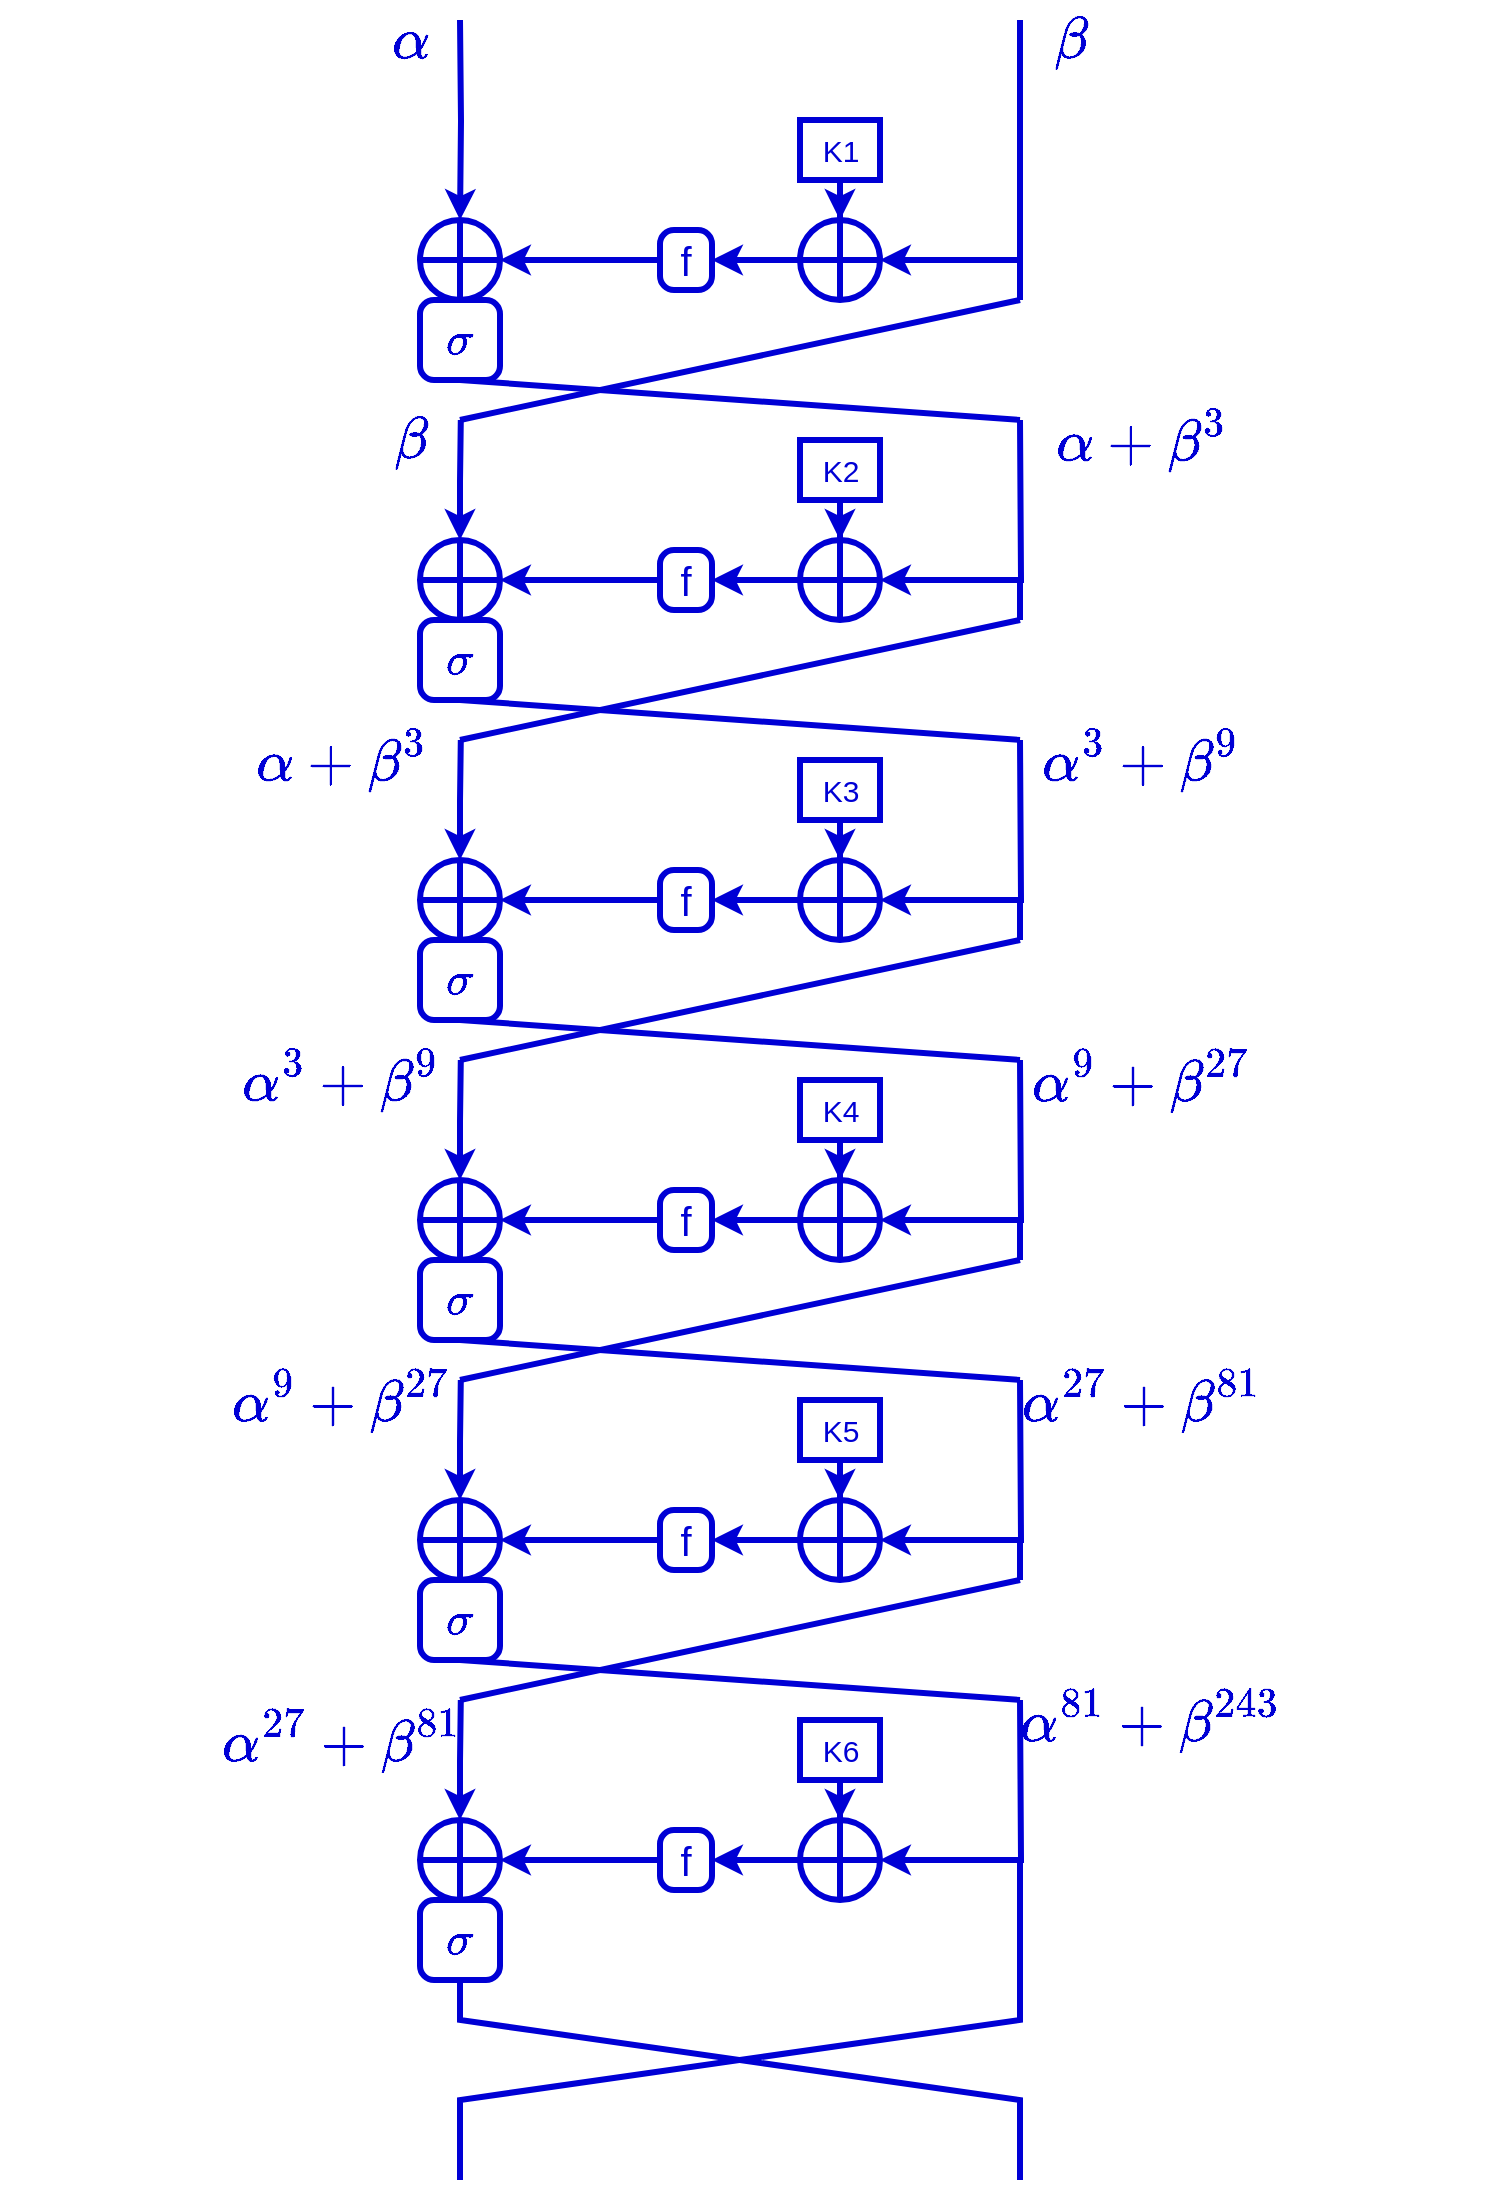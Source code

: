 <mxfile version="27.0.9">
  <diagram name="Page-1" id="tCGe2BxVVnzGPV3l09OJ">
    <mxGraphModel dx="2372" dy="1530" grid="1" gridSize="10" guides="1" tooltips="1" connect="1" arrows="1" fold="1" page="1" pageScale="1" pageWidth="827" pageHeight="1169" math="1" shadow="0">
      <root>
        <mxCell id="0" />
        <mxCell id="1" parent="0" />
        <mxCell id="g9OvFZHNPZjOu7NGuXFe-4" style="edgeStyle=orthogonalEdgeStyle;rounded=0;orthogonalLoop=1;jettySize=auto;html=1;entryX=1;entryY=0.5;entryDx=0;entryDy=0;entryPerimeter=0;strokeWidth=3;fontSize=20;fontColor=light-dark(#0000D5,#007FFF);strokeColor=light-dark(#0000D5,#007FFF);labelBackgroundColor=none;" edge="1" parent="1" target="g9OvFZHNPZjOu7NGuXFe-12">
          <mxGeometry relative="1" as="geometry">
            <mxPoint x="610" y="390" as="targetPoint" />
            <Array as="points">
              <mxPoint x="620" y="330" />
              <mxPoint x="620" y="440" />
            </Array>
            <mxPoint x="620" y="320" as="sourcePoint" />
          </mxGeometry>
        </mxCell>
        <mxCell id="g9OvFZHNPZjOu7NGuXFe-10" value="" style="verticalLabelPosition=bottom;verticalAlign=top;html=1;shape=mxgraph.flowchart.summing_function;strokeWidth=3;fontSize=20;fontColor=light-dark(#0000D5,#007FFF);strokeColor=light-dark(#0000D5,#007FFF);labelBackgroundColor=none;fillColor=none;" vertex="1" parent="1">
          <mxGeometry x="320" y="420" width="40" height="40" as="geometry" />
        </mxCell>
        <mxCell id="g9OvFZHNPZjOu7NGuXFe-11" style="edgeStyle=orthogonalEdgeStyle;rounded=0;orthogonalLoop=1;jettySize=auto;html=1;exitX=0;exitY=0.5;exitDx=0;exitDy=0;exitPerimeter=0;entryX=1;entryY=0.5;entryDx=0;entryDy=0;strokeWidth=3;fontSize=20;fontColor=light-dark(#0000D5,#007FFF);strokeColor=light-dark(#0000D5,#007FFF);labelBackgroundColor=none;" edge="1" parent="1" source="g9OvFZHNPZjOu7NGuXFe-12" target="g9OvFZHNPZjOu7NGuXFe-13">
          <mxGeometry relative="1" as="geometry" />
        </mxCell>
        <mxCell id="g9OvFZHNPZjOu7NGuXFe-12" value="" style="verticalLabelPosition=bottom;verticalAlign=top;html=1;shape=mxgraph.flowchart.summing_function;strokeWidth=3;fontSize=15;fontColor=light-dark(#0000D5,#007FFF);strokeColor=light-dark(#0000D5,#007FFF);labelBackgroundColor=none;fillColor=none;" vertex="1" parent="1">
          <mxGeometry x="510" y="420" width="40" height="40" as="geometry" />
        </mxCell>
        <mxCell id="g9OvFZHNPZjOu7NGuXFe-13" value="f" style="rounded=1;whiteSpace=wrap;html=1;absoluteArcSize=1;arcSize=14;strokeWidth=3;fontSize=20;fontColor=light-dark(#0000D5,#007FFF);strokeColor=light-dark(#0000D5,#007FFF);labelBackgroundColor=none;fillColor=none;" vertex="1" parent="1">
          <mxGeometry x="440" y="425" width="26" height="30" as="geometry" />
        </mxCell>
        <mxCell id="g9OvFZHNPZjOu7NGuXFe-14" style="edgeStyle=orthogonalEdgeStyle;rounded=0;orthogonalLoop=1;jettySize=auto;html=1;entryX=0.5;entryY=0;entryDx=0;entryDy=0;entryPerimeter=0;strokeWidth=3;fontSize=20;fontColor=light-dark(#0000D5,#007FFF);strokeColor=light-dark(#0000D5,#007FFF);labelBackgroundColor=none;" edge="1" parent="1" target="g9OvFZHNPZjOu7NGuXFe-10">
          <mxGeometry relative="1" as="geometry">
            <mxPoint x="340" y="320" as="sourcePoint" />
          </mxGeometry>
        </mxCell>
        <mxCell id="g9OvFZHNPZjOu7NGuXFe-15" style="edgeStyle=orthogonalEdgeStyle;rounded=0;orthogonalLoop=1;jettySize=auto;html=1;exitX=0;exitY=0.5;exitDx=0;exitDy=0;entryX=1;entryY=0.5;entryDx=0;entryDy=0;entryPerimeter=0;strokeWidth=3;fontSize=20;fontColor=light-dark(#0000D5,#007FFF);strokeColor=light-dark(#0000D5,#007FFF);labelBackgroundColor=none;" edge="1" parent="1" source="g9OvFZHNPZjOu7NGuXFe-13" target="g9OvFZHNPZjOu7NGuXFe-10">
          <mxGeometry relative="1" as="geometry" />
        </mxCell>
        <mxCell id="g9OvFZHNPZjOu7NGuXFe-16" value="K1" style="text;html=1;align=center;verticalAlign=middle;resizable=0;points=[];autosize=1;strokeColor=light-dark(#0000D5,#007FFF);fillColor=none;strokeWidth=3;fontSize=15;fontColor=light-dark(#0000D5,#007FFF);labelBackgroundColor=none;" vertex="1" parent="1">
          <mxGeometry x="510" y="370" width="40" height="30" as="geometry" />
        </mxCell>
        <mxCell id="g9OvFZHNPZjOu7NGuXFe-17" style="edgeStyle=orthogonalEdgeStyle;rounded=0;orthogonalLoop=1;jettySize=auto;html=1;entryX=0.5;entryY=0;entryDx=0;entryDy=0;entryPerimeter=0;strokeWidth=3;fontSize=15;fontColor=light-dark(#0000D5,#007FFF);strokeColor=light-dark(#0000D5,#007FFF);labelBackgroundColor=none;" edge="1" parent="1" source="g9OvFZHNPZjOu7NGuXFe-16" target="g9OvFZHNPZjOu7NGuXFe-12">
          <mxGeometry relative="1" as="geometry" />
        </mxCell>
        <mxCell id="g9OvFZHNPZjOu7NGuXFe-18" style="edgeStyle=orthogonalEdgeStyle;rounded=0;orthogonalLoop=1;jettySize=auto;html=1;exitX=0.5;exitY=0;exitDx=0;exitDy=0;exitPerimeter=0;endArrow=none;endFill=0;startArrow=classic;startFill=1;strokeWidth=3;fontSize=20;fontColor=light-dark(#0000D5,#007FFF);strokeColor=light-dark(#0000D5,#007FFF);labelBackgroundColor=none;" edge="1" parent="1" source="g9OvFZHNPZjOu7NGuXFe-19">
          <mxGeometry relative="1" as="geometry">
            <mxPoint x="340.4" y="520" as="targetPoint" />
          </mxGeometry>
        </mxCell>
        <mxCell id="g9OvFZHNPZjOu7NGuXFe-19" value="" style="verticalLabelPosition=bottom;verticalAlign=top;html=1;shape=mxgraph.flowchart.summing_function;strokeWidth=3;fontSize=20;fontColor=light-dark(#0000D5,#007FFF);strokeColor=light-dark(#0000D5,#007FFF);labelBackgroundColor=none;fillColor=none;" vertex="1" parent="1">
          <mxGeometry x="320" y="580" width="40" height="40" as="geometry" />
        </mxCell>
        <mxCell id="g9OvFZHNPZjOu7NGuXFe-20" style="edgeStyle=orthogonalEdgeStyle;rounded=0;orthogonalLoop=1;jettySize=auto;html=1;exitX=0;exitY=0.5;exitDx=0;exitDy=0;exitPerimeter=0;entryX=1;entryY=0.5;entryDx=0;entryDy=0;strokeWidth=3;fontSize=20;fontColor=light-dark(#0000D5,#007FFF);strokeColor=light-dark(#0000D5,#007FFF);labelBackgroundColor=none;" edge="1" parent="1" source="g9OvFZHNPZjOu7NGuXFe-22" target="g9OvFZHNPZjOu7NGuXFe-23">
          <mxGeometry relative="1" as="geometry" />
        </mxCell>
        <mxCell id="g9OvFZHNPZjOu7NGuXFe-21" style="edgeStyle=orthogonalEdgeStyle;rounded=0;orthogonalLoop=1;jettySize=auto;html=1;exitX=1;exitY=0.5;exitDx=0;exitDy=0;exitPerimeter=0;endArrow=none;endFill=0;startArrow=classic;startFill=1;strokeWidth=3;fontSize=20;fontColor=light-dark(#0000D5,#007FFF);strokeColor=light-dark(#0000D5,#007FFF);labelBackgroundColor=none;" edge="1" parent="1" source="g9OvFZHNPZjOu7NGuXFe-22">
          <mxGeometry relative="1" as="geometry">
            <mxPoint x="620" y="520" as="targetPoint" />
          </mxGeometry>
        </mxCell>
        <mxCell id="g9OvFZHNPZjOu7NGuXFe-22" value="" style="verticalLabelPosition=bottom;verticalAlign=top;html=1;shape=mxgraph.flowchart.summing_function;strokeWidth=3;fontSize=15;fontColor=light-dark(#0000D5,#007FFF);strokeColor=light-dark(#0000D5,#007FFF);labelBackgroundColor=none;fillColor=none;" vertex="1" parent="1">
          <mxGeometry x="510" y="580" width="40" height="40" as="geometry" />
        </mxCell>
        <mxCell id="g9OvFZHNPZjOu7NGuXFe-23" value="f" style="rounded=1;whiteSpace=wrap;html=1;absoluteArcSize=1;arcSize=14;strokeWidth=3;fontSize=20;fontColor=light-dark(#0000D5,#007FFF);strokeColor=light-dark(#0000D5,#007FFF);labelBackgroundColor=none;fillColor=none;" vertex="1" parent="1">
          <mxGeometry x="440" y="585" width="26" height="30" as="geometry" />
        </mxCell>
        <mxCell id="g9OvFZHNPZjOu7NGuXFe-24" style="edgeStyle=orthogonalEdgeStyle;rounded=0;orthogonalLoop=1;jettySize=auto;html=1;exitX=0;exitY=0.5;exitDx=0;exitDy=0;entryX=1;entryY=0.5;entryDx=0;entryDy=0;entryPerimeter=0;strokeWidth=3;fontSize=20;fontColor=light-dark(#0000D5,#007FFF);strokeColor=light-dark(#0000D5,#007FFF);labelBackgroundColor=none;" edge="1" parent="1" source="g9OvFZHNPZjOu7NGuXFe-23" target="g9OvFZHNPZjOu7NGuXFe-19">
          <mxGeometry relative="1" as="geometry" />
        </mxCell>
        <mxCell id="g9OvFZHNPZjOu7NGuXFe-25" value="K2" style="text;html=1;align=center;verticalAlign=middle;resizable=0;points=[];autosize=1;strokeColor=light-dark(#0000D5,#007FFF);fillColor=none;strokeWidth=3;fontSize=15;fontColor=light-dark(#0000D5,#007FFF);labelBackgroundColor=none;" vertex="1" parent="1">
          <mxGeometry x="510" y="530" width="40" height="30" as="geometry" />
        </mxCell>
        <mxCell id="g9OvFZHNPZjOu7NGuXFe-26" style="edgeStyle=orthogonalEdgeStyle;rounded=0;orthogonalLoop=1;jettySize=auto;html=1;entryX=0.5;entryY=0;entryDx=0;entryDy=0;entryPerimeter=0;strokeWidth=3;fontSize=15;fontColor=light-dark(#0000D5,#007FFF);strokeColor=light-dark(#0000D5,#007FFF);labelBackgroundColor=none;" edge="1" parent="1" source="g9OvFZHNPZjOu7NGuXFe-25" target="g9OvFZHNPZjOu7NGuXFe-22">
          <mxGeometry relative="1" as="geometry" />
        </mxCell>
        <mxCell id="g9OvFZHNPZjOu7NGuXFe-27" value="" style="endArrow=none;html=1;rounded=0;strokeWidth=3;fontSize=20;fontColor=light-dark(#0000D5,#007FFF);strokeColor=light-dark(#0000D5,#007FFF);labelBackgroundColor=none;" edge="1" parent="1">
          <mxGeometry width="50" height="50" relative="1" as="geometry">
            <mxPoint x="340" y="500" as="sourcePoint" />
            <mxPoint x="620" y="520" as="targetPoint" />
          </mxGeometry>
        </mxCell>
        <mxCell id="g9OvFZHNPZjOu7NGuXFe-28" value="" style="endArrow=none;html=1;rounded=0;strokeWidth=3;fontSize=20;fontColor=light-dark(#0000D5,#007FFF);strokeColor=light-dark(#0000D5,#007FFF);labelBackgroundColor=none;" edge="1" parent="1">
          <mxGeometry width="50" height="50" relative="1" as="geometry">
            <mxPoint x="340" y="520" as="sourcePoint" />
            <mxPoint x="620" y="460" as="targetPoint" />
          </mxGeometry>
        </mxCell>
        <mxCell id="g9OvFZHNPZjOu7NGuXFe-29" value="" style="endArrow=none;html=1;rounded=0;strokeWidth=3;fontSize=20;fontColor=light-dark(#0000D5,#007FFF);strokeColor=light-dark(#0000D5,#007FFF);labelBackgroundColor=none;" edge="1" parent="1">
          <mxGeometry width="50" height="50" relative="1" as="geometry">
            <mxPoint x="620" y="460" as="sourcePoint" />
            <mxPoint x="620" y="440" as="targetPoint" />
          </mxGeometry>
        </mxCell>
        <mxCell id="g9OvFZHNPZjOu7NGuXFe-30" style="edgeStyle=orthogonalEdgeStyle;rounded=0;orthogonalLoop=1;jettySize=auto;html=1;exitX=0.5;exitY=0;exitDx=0;exitDy=0;exitPerimeter=0;endArrow=none;endFill=0;startArrow=classic;startFill=1;strokeWidth=3;fontSize=20;fontColor=light-dark(#0000D5,#007FFF);strokeColor=light-dark(#0000D5,#007FFF);labelBackgroundColor=none;" edge="1" parent="1" source="g9OvFZHNPZjOu7NGuXFe-31">
          <mxGeometry relative="1" as="geometry">
            <mxPoint x="340.4" y="680" as="targetPoint" />
          </mxGeometry>
        </mxCell>
        <mxCell id="g9OvFZHNPZjOu7NGuXFe-31" value="" style="verticalLabelPosition=bottom;verticalAlign=top;html=1;shape=mxgraph.flowchart.summing_function;strokeWidth=3;fontSize=20;fontColor=light-dark(#0000D5,#007FFF);strokeColor=light-dark(#0000D5,#007FFF);labelBackgroundColor=none;fillColor=none;" vertex="1" parent="1">
          <mxGeometry x="320" y="740" width="40" height="40" as="geometry" />
        </mxCell>
        <mxCell id="g9OvFZHNPZjOu7NGuXFe-32" style="edgeStyle=orthogonalEdgeStyle;rounded=0;orthogonalLoop=1;jettySize=auto;html=1;exitX=0;exitY=0.5;exitDx=0;exitDy=0;exitPerimeter=0;entryX=1;entryY=0.5;entryDx=0;entryDy=0;strokeWidth=3;fontSize=20;fontColor=light-dark(#0000D5,#007FFF);strokeColor=light-dark(#0000D5,#007FFF);labelBackgroundColor=none;" edge="1" parent="1" source="g9OvFZHNPZjOu7NGuXFe-34" target="g9OvFZHNPZjOu7NGuXFe-35">
          <mxGeometry relative="1" as="geometry" />
        </mxCell>
        <mxCell id="g9OvFZHNPZjOu7NGuXFe-33" style="edgeStyle=orthogonalEdgeStyle;rounded=0;orthogonalLoop=1;jettySize=auto;html=1;exitX=1;exitY=0.5;exitDx=0;exitDy=0;exitPerimeter=0;endArrow=none;endFill=0;startArrow=classic;startFill=1;strokeWidth=3;fontSize=20;fontColor=light-dark(#0000D5,#007FFF);strokeColor=light-dark(#0000D5,#007FFF);labelBackgroundColor=none;" edge="1" parent="1" source="g9OvFZHNPZjOu7NGuXFe-34">
          <mxGeometry relative="1" as="geometry">
            <mxPoint x="620" y="680" as="targetPoint" />
          </mxGeometry>
        </mxCell>
        <mxCell id="g9OvFZHNPZjOu7NGuXFe-34" value="" style="verticalLabelPosition=bottom;verticalAlign=top;html=1;shape=mxgraph.flowchart.summing_function;strokeWidth=3;fontSize=15;fontColor=light-dark(#0000D5,#007FFF);strokeColor=light-dark(#0000D5,#007FFF);labelBackgroundColor=none;fillColor=none;" vertex="1" parent="1">
          <mxGeometry x="510" y="740" width="40" height="40" as="geometry" />
        </mxCell>
        <mxCell id="g9OvFZHNPZjOu7NGuXFe-35" value="f" style="rounded=1;whiteSpace=wrap;html=1;absoluteArcSize=1;arcSize=14;strokeWidth=3;fontSize=20;fontColor=light-dark(#0000D5,#007FFF);strokeColor=light-dark(#0000D5,#007FFF);labelBackgroundColor=none;fillColor=none;" vertex="1" parent="1">
          <mxGeometry x="440" y="745" width="26" height="30" as="geometry" />
        </mxCell>
        <mxCell id="g9OvFZHNPZjOu7NGuXFe-36" style="edgeStyle=orthogonalEdgeStyle;rounded=0;orthogonalLoop=1;jettySize=auto;html=1;exitX=0;exitY=0.5;exitDx=0;exitDy=0;entryX=1;entryY=0.5;entryDx=0;entryDy=0;entryPerimeter=0;strokeWidth=3;fontSize=20;fontColor=light-dark(#0000D5,#007FFF);strokeColor=light-dark(#0000D5,#007FFF);labelBackgroundColor=none;" edge="1" parent="1" source="g9OvFZHNPZjOu7NGuXFe-35" target="g9OvFZHNPZjOu7NGuXFe-31">
          <mxGeometry relative="1" as="geometry" />
        </mxCell>
        <mxCell id="g9OvFZHNPZjOu7NGuXFe-37" value="K3" style="text;html=1;align=center;verticalAlign=middle;resizable=0;points=[];autosize=1;strokeColor=light-dark(#0000D5,#007FFF);fillColor=none;strokeWidth=3;fontSize=15;fontColor=light-dark(#0000D5,#007FFF);labelBackgroundColor=none;" vertex="1" parent="1">
          <mxGeometry x="510" y="690" width="40" height="30" as="geometry" />
        </mxCell>
        <mxCell id="g9OvFZHNPZjOu7NGuXFe-38" style="edgeStyle=orthogonalEdgeStyle;rounded=0;orthogonalLoop=1;jettySize=auto;html=1;entryX=0.5;entryY=0;entryDx=0;entryDy=0;entryPerimeter=0;strokeWidth=3;fontSize=15;fontColor=light-dark(#0000D5,#007FFF);strokeColor=light-dark(#0000D5,#007FFF);labelBackgroundColor=none;" edge="1" parent="1" source="g9OvFZHNPZjOu7NGuXFe-37" target="g9OvFZHNPZjOu7NGuXFe-34">
          <mxGeometry relative="1" as="geometry" />
        </mxCell>
        <mxCell id="g9OvFZHNPZjOu7NGuXFe-39" value="" style="endArrow=none;html=1;rounded=0;strokeWidth=3;fontSize=20;fontColor=light-dark(#0000D5,#007FFF);strokeColor=light-dark(#0000D5,#007FFF);labelBackgroundColor=none;" edge="1" parent="1">
          <mxGeometry width="50" height="50" relative="1" as="geometry">
            <mxPoint x="340" y="660" as="sourcePoint" />
            <mxPoint x="620" y="680" as="targetPoint" />
          </mxGeometry>
        </mxCell>
        <mxCell id="g9OvFZHNPZjOu7NGuXFe-40" value="" style="endArrow=none;html=1;rounded=0;strokeWidth=3;fontSize=20;fontColor=light-dark(#0000D5,#007FFF);strokeColor=light-dark(#0000D5,#007FFF);labelBackgroundColor=none;" edge="1" parent="1">
          <mxGeometry width="50" height="50" relative="1" as="geometry">
            <mxPoint x="340" y="680" as="sourcePoint" />
            <mxPoint x="620" y="620" as="targetPoint" />
          </mxGeometry>
        </mxCell>
        <mxCell id="g9OvFZHNPZjOu7NGuXFe-41" value="" style="endArrow=none;html=1;rounded=0;strokeWidth=3;fontSize=20;fontColor=light-dark(#0000D5,#007FFF);strokeColor=light-dark(#0000D5,#007FFF);labelBackgroundColor=none;" edge="1" parent="1">
          <mxGeometry width="50" height="50" relative="1" as="geometry">
            <mxPoint x="620" y="620" as="sourcePoint" />
            <mxPoint x="620" y="600" as="targetPoint" />
          </mxGeometry>
        </mxCell>
        <mxCell id="g9OvFZHNPZjOu7NGuXFe-42" style="edgeStyle=orthogonalEdgeStyle;rounded=0;orthogonalLoop=1;jettySize=auto;html=1;exitX=0.5;exitY=0;exitDx=0;exitDy=0;exitPerimeter=0;endArrow=none;endFill=0;startArrow=classic;startFill=1;strokeWidth=3;fontSize=20;fontColor=light-dark(#0000D5,#007FFF);strokeColor=light-dark(#0000D5,#007FFF);labelBackgroundColor=none;" edge="1" parent="1" source="g9OvFZHNPZjOu7NGuXFe-43">
          <mxGeometry relative="1" as="geometry">
            <mxPoint x="340.4" y="840" as="targetPoint" />
          </mxGeometry>
        </mxCell>
        <mxCell id="g9OvFZHNPZjOu7NGuXFe-43" value="" style="verticalLabelPosition=bottom;verticalAlign=top;html=1;shape=mxgraph.flowchart.summing_function;strokeWidth=3;fontSize=20;fontColor=light-dark(#0000D5,#007FFF);strokeColor=light-dark(#0000D5,#007FFF);labelBackgroundColor=none;fillColor=none;" vertex="1" parent="1">
          <mxGeometry x="320" y="900" width="40" height="40" as="geometry" />
        </mxCell>
        <mxCell id="g9OvFZHNPZjOu7NGuXFe-44" style="edgeStyle=orthogonalEdgeStyle;rounded=0;orthogonalLoop=1;jettySize=auto;html=1;exitX=0;exitY=0.5;exitDx=0;exitDy=0;exitPerimeter=0;entryX=1;entryY=0.5;entryDx=0;entryDy=0;strokeWidth=3;fontSize=20;fontColor=light-dark(#0000D5,#007FFF);strokeColor=light-dark(#0000D5,#007FFF);labelBackgroundColor=none;" edge="1" parent="1" source="g9OvFZHNPZjOu7NGuXFe-46" target="g9OvFZHNPZjOu7NGuXFe-47">
          <mxGeometry relative="1" as="geometry" />
        </mxCell>
        <mxCell id="g9OvFZHNPZjOu7NGuXFe-45" style="edgeStyle=orthogonalEdgeStyle;rounded=0;orthogonalLoop=1;jettySize=auto;html=1;exitX=1;exitY=0.5;exitDx=0;exitDy=0;exitPerimeter=0;endArrow=none;endFill=0;startArrow=classic;startFill=1;strokeWidth=3;fontSize=20;fontColor=light-dark(#0000D5,#007FFF);strokeColor=light-dark(#0000D5,#007FFF);labelBackgroundColor=none;" edge="1" parent="1" source="g9OvFZHNPZjOu7NGuXFe-46">
          <mxGeometry relative="1" as="geometry">
            <mxPoint x="620" y="840" as="targetPoint" />
          </mxGeometry>
        </mxCell>
        <mxCell id="g9OvFZHNPZjOu7NGuXFe-46" value="" style="verticalLabelPosition=bottom;verticalAlign=top;html=1;shape=mxgraph.flowchart.summing_function;strokeWidth=3;fontSize=15;fontColor=light-dark(#0000D5,#007FFF);strokeColor=light-dark(#0000D5,#007FFF);labelBackgroundColor=none;fillColor=none;" vertex="1" parent="1">
          <mxGeometry x="510" y="900" width="40" height="40" as="geometry" />
        </mxCell>
        <mxCell id="g9OvFZHNPZjOu7NGuXFe-47" value="f" style="rounded=1;whiteSpace=wrap;html=1;absoluteArcSize=1;arcSize=14;strokeWidth=3;fontSize=20;fontColor=light-dark(#0000D5,#007FFF);strokeColor=light-dark(#0000D5,#007FFF);labelBackgroundColor=none;fillColor=none;" vertex="1" parent="1">
          <mxGeometry x="440" y="905" width="26" height="30" as="geometry" />
        </mxCell>
        <mxCell id="g9OvFZHNPZjOu7NGuXFe-48" style="edgeStyle=orthogonalEdgeStyle;rounded=0;orthogonalLoop=1;jettySize=auto;html=1;exitX=0;exitY=0.5;exitDx=0;exitDy=0;entryX=1;entryY=0.5;entryDx=0;entryDy=0;entryPerimeter=0;strokeWidth=3;fontSize=20;fontColor=light-dark(#0000D5,#007FFF);strokeColor=light-dark(#0000D5,#007FFF);labelBackgroundColor=none;" edge="1" parent="1" source="g9OvFZHNPZjOu7NGuXFe-47" target="g9OvFZHNPZjOu7NGuXFe-43">
          <mxGeometry relative="1" as="geometry" />
        </mxCell>
        <mxCell id="g9OvFZHNPZjOu7NGuXFe-49" value="K4" style="text;html=1;align=center;verticalAlign=middle;resizable=0;points=[];autosize=1;strokeColor=light-dark(#0000D5,#007FFF);fillColor=none;strokeWidth=3;fontSize=15;fontColor=light-dark(#0000D5,#007FFF);labelBackgroundColor=none;" vertex="1" parent="1">
          <mxGeometry x="510" y="850" width="40" height="30" as="geometry" />
        </mxCell>
        <mxCell id="g9OvFZHNPZjOu7NGuXFe-50" style="edgeStyle=orthogonalEdgeStyle;rounded=0;orthogonalLoop=1;jettySize=auto;html=1;entryX=0.5;entryY=0;entryDx=0;entryDy=0;entryPerimeter=0;strokeWidth=3;fontSize=15;fontColor=light-dark(#0000D5,#007FFF);strokeColor=light-dark(#0000D5,#007FFF);labelBackgroundColor=none;" edge="1" parent="1" source="g9OvFZHNPZjOu7NGuXFe-49" target="g9OvFZHNPZjOu7NGuXFe-46">
          <mxGeometry relative="1" as="geometry" />
        </mxCell>
        <mxCell id="g9OvFZHNPZjOu7NGuXFe-51" value="" style="endArrow=none;html=1;rounded=0;strokeWidth=3;fontSize=20;fontColor=light-dark(#0000D5,#007FFF);strokeColor=light-dark(#0000D5,#007FFF);labelBackgroundColor=none;" edge="1" parent="1">
          <mxGeometry width="50" height="50" relative="1" as="geometry">
            <mxPoint x="340" y="820" as="sourcePoint" />
            <mxPoint x="620" y="840" as="targetPoint" />
          </mxGeometry>
        </mxCell>
        <mxCell id="g9OvFZHNPZjOu7NGuXFe-52" value="" style="endArrow=none;html=1;rounded=0;strokeWidth=3;fontSize=20;fontColor=light-dark(#0000D5,#007FFF);strokeColor=light-dark(#0000D5,#007FFF);labelBackgroundColor=none;" edge="1" parent="1">
          <mxGeometry width="50" height="50" relative="1" as="geometry">
            <mxPoint x="340" y="840" as="sourcePoint" />
            <mxPoint x="620" y="780" as="targetPoint" />
          </mxGeometry>
        </mxCell>
        <mxCell id="g9OvFZHNPZjOu7NGuXFe-53" value="" style="endArrow=none;html=1;rounded=0;strokeWidth=3;fontSize=20;fontColor=light-dark(#0000D5,#007FFF);strokeColor=light-dark(#0000D5,#007FFF);labelBackgroundColor=none;" edge="1" parent="1">
          <mxGeometry width="50" height="50" relative="1" as="geometry">
            <mxPoint x="620" y="780" as="sourcePoint" />
            <mxPoint x="620" y="760" as="targetPoint" />
          </mxGeometry>
        </mxCell>
        <mxCell id="g9OvFZHNPZjOu7NGuXFe-56" value="" style="endArrow=none;html=1;rounded=0;strokeWidth=3;fontSize=20;fontColor=light-dark(#0000D5,#007FFF);strokeColor=light-dark(#0000D5,#007FFF);labelBackgroundColor=none;" edge="1" parent="1">
          <mxGeometry width="50" height="50" relative="1" as="geometry">
            <mxPoint x="620" y="940" as="sourcePoint" />
            <mxPoint x="620" y="920" as="targetPoint" />
          </mxGeometry>
        </mxCell>
        <mxCell id="g9OvFZHNPZjOu7NGuXFe-59" style="edgeStyle=orthogonalEdgeStyle;rounded=0;orthogonalLoop=1;jettySize=auto;html=1;exitX=0.5;exitY=0;exitDx=0;exitDy=0;exitPerimeter=0;endArrow=none;endFill=0;startArrow=classic;startFill=1;strokeWidth=3;fontSize=20;fontColor=light-dark(#0000D5,#007FFF);strokeColor=light-dark(#0000D5,#007FFF);labelBackgroundColor=none;" edge="1" parent="1" source="g9OvFZHNPZjOu7NGuXFe-60">
          <mxGeometry relative="1" as="geometry">
            <mxPoint x="340.4" y="1000" as="targetPoint" />
          </mxGeometry>
        </mxCell>
        <mxCell id="g9OvFZHNPZjOu7NGuXFe-60" value="" style="verticalLabelPosition=bottom;verticalAlign=top;html=1;shape=mxgraph.flowchart.summing_function;strokeWidth=3;fontSize=20;fontColor=light-dark(#0000D5,#007FFF);strokeColor=light-dark(#0000D5,#007FFF);labelBackgroundColor=none;fillColor=none;" vertex="1" parent="1">
          <mxGeometry x="320" y="1060" width="40" height="40" as="geometry" />
        </mxCell>
        <mxCell id="g9OvFZHNPZjOu7NGuXFe-61" style="edgeStyle=orthogonalEdgeStyle;rounded=0;orthogonalLoop=1;jettySize=auto;html=1;exitX=0;exitY=0.5;exitDx=0;exitDy=0;exitPerimeter=0;entryX=1;entryY=0.5;entryDx=0;entryDy=0;strokeWidth=3;fontSize=20;fontColor=light-dark(#0000D5,#007FFF);strokeColor=light-dark(#0000D5,#007FFF);labelBackgroundColor=none;" edge="1" parent="1" source="g9OvFZHNPZjOu7NGuXFe-63" target="g9OvFZHNPZjOu7NGuXFe-64">
          <mxGeometry relative="1" as="geometry" />
        </mxCell>
        <mxCell id="g9OvFZHNPZjOu7NGuXFe-62" style="edgeStyle=orthogonalEdgeStyle;rounded=0;orthogonalLoop=1;jettySize=auto;html=1;exitX=1;exitY=0.5;exitDx=0;exitDy=0;exitPerimeter=0;endArrow=none;endFill=0;startArrow=classic;startFill=1;strokeWidth=3;fontSize=20;fontColor=light-dark(#0000D5,#007FFF);strokeColor=light-dark(#0000D5,#007FFF);labelBackgroundColor=none;" edge="1" parent="1" source="g9OvFZHNPZjOu7NGuXFe-63">
          <mxGeometry relative="1" as="geometry">
            <mxPoint x="620" y="1000" as="targetPoint" />
          </mxGeometry>
        </mxCell>
        <mxCell id="g9OvFZHNPZjOu7NGuXFe-63" value="" style="verticalLabelPosition=bottom;verticalAlign=top;html=1;shape=mxgraph.flowchart.summing_function;strokeWidth=3;fontSize=15;fontColor=light-dark(#0000D5,#007FFF);strokeColor=light-dark(#0000D5,#007FFF);labelBackgroundColor=none;fillColor=none;" vertex="1" parent="1">
          <mxGeometry x="510" y="1060" width="40" height="40" as="geometry" />
        </mxCell>
        <mxCell id="g9OvFZHNPZjOu7NGuXFe-64" value="f" style="rounded=1;whiteSpace=wrap;html=1;absoluteArcSize=1;arcSize=14;strokeWidth=3;fontSize=20;fontColor=light-dark(#0000D5,#007FFF);strokeColor=light-dark(#0000D5,#007FFF);labelBackgroundColor=none;fillColor=none;" vertex="1" parent="1">
          <mxGeometry x="440" y="1065" width="26" height="30" as="geometry" />
        </mxCell>
        <mxCell id="g9OvFZHNPZjOu7NGuXFe-65" style="edgeStyle=orthogonalEdgeStyle;rounded=0;orthogonalLoop=1;jettySize=auto;html=1;exitX=0;exitY=0.5;exitDx=0;exitDy=0;entryX=1;entryY=0.5;entryDx=0;entryDy=0;entryPerimeter=0;strokeWidth=3;fontSize=20;fontColor=light-dark(#0000D5,#007FFF);strokeColor=light-dark(#0000D5,#007FFF);labelBackgroundColor=none;" edge="1" parent="1" source="g9OvFZHNPZjOu7NGuXFe-64" target="g9OvFZHNPZjOu7NGuXFe-60">
          <mxGeometry relative="1" as="geometry" />
        </mxCell>
        <mxCell id="g9OvFZHNPZjOu7NGuXFe-66" value="K5" style="text;html=1;align=center;verticalAlign=middle;resizable=0;points=[];autosize=1;strokeColor=light-dark(#0000D5,#007FFF);fillColor=none;strokeWidth=3;fontSize=15;fontColor=light-dark(#0000D5,#007FFF);labelBackgroundColor=none;" vertex="1" parent="1">
          <mxGeometry x="510" y="1010" width="40" height="30" as="geometry" />
        </mxCell>
        <mxCell id="g9OvFZHNPZjOu7NGuXFe-67" style="edgeStyle=orthogonalEdgeStyle;rounded=0;orthogonalLoop=1;jettySize=auto;html=1;entryX=0.5;entryY=0;entryDx=0;entryDy=0;entryPerimeter=0;strokeWidth=3;fontSize=15;fontColor=light-dark(#0000D5,#007FFF);strokeColor=light-dark(#0000D5,#007FFF);labelBackgroundColor=none;" edge="1" parent="1" source="g9OvFZHNPZjOu7NGuXFe-66" target="g9OvFZHNPZjOu7NGuXFe-63">
          <mxGeometry relative="1" as="geometry" />
        </mxCell>
        <mxCell id="g9OvFZHNPZjOu7NGuXFe-68" value="" style="endArrow=none;html=1;rounded=0;strokeWidth=3;fontSize=20;fontColor=light-dark(#0000D5,#007FFF);strokeColor=light-dark(#0000D5,#007FFF);labelBackgroundColor=none;" edge="1" parent="1">
          <mxGeometry width="50" height="50" relative="1" as="geometry">
            <mxPoint x="340" y="980" as="sourcePoint" />
            <mxPoint x="620" y="1000" as="targetPoint" />
          </mxGeometry>
        </mxCell>
        <mxCell id="g9OvFZHNPZjOu7NGuXFe-69" value="" style="endArrow=none;html=1;rounded=0;strokeWidth=3;fontSize=20;fontColor=light-dark(#0000D5,#007FFF);strokeColor=light-dark(#0000D5,#007FFF);labelBackgroundColor=none;" edge="1" parent="1">
          <mxGeometry width="50" height="50" relative="1" as="geometry">
            <mxPoint x="340" y="1000" as="sourcePoint" />
            <mxPoint x="620" y="940" as="targetPoint" />
          </mxGeometry>
        </mxCell>
        <mxCell id="g9OvFZHNPZjOu7NGuXFe-70" value="" style="endArrow=none;html=1;rounded=0;strokeWidth=3;fontSize=20;fontColor=light-dark(#0000D5,#007FFF);strokeColor=light-dark(#0000D5,#007FFF);labelBackgroundColor=none;" edge="1" parent="1">
          <mxGeometry width="50" height="50" relative="1" as="geometry">
            <mxPoint x="620" y="1100" as="sourcePoint" />
            <mxPoint x="620" y="1080" as="targetPoint" />
          </mxGeometry>
        </mxCell>
        <mxCell id="g9OvFZHNPZjOu7NGuXFe-71" style="edgeStyle=orthogonalEdgeStyle;rounded=0;orthogonalLoop=1;jettySize=auto;html=1;exitX=0.5;exitY=0;exitDx=0;exitDy=0;exitPerimeter=0;endArrow=none;endFill=0;startArrow=classic;startFill=1;strokeWidth=3;fontSize=20;fontColor=light-dark(#0000D5,#007FFF);strokeColor=light-dark(#0000D5,#007FFF);labelBackgroundColor=none;" edge="1" parent="1" source="g9OvFZHNPZjOu7NGuXFe-72">
          <mxGeometry relative="1" as="geometry">
            <mxPoint x="340.4" y="1160" as="targetPoint" />
          </mxGeometry>
        </mxCell>
        <mxCell id="g9OvFZHNPZjOu7NGuXFe-72" value="" style="verticalLabelPosition=bottom;verticalAlign=top;html=1;shape=mxgraph.flowchart.summing_function;strokeWidth=3;fontSize=20;fontColor=light-dark(#0000D5,#007FFF);strokeColor=light-dark(#0000D5,#007FFF);labelBackgroundColor=none;fillColor=none;" vertex="1" parent="1">
          <mxGeometry x="320" y="1220" width="40" height="40" as="geometry" />
        </mxCell>
        <mxCell id="g9OvFZHNPZjOu7NGuXFe-73" style="edgeStyle=orthogonalEdgeStyle;rounded=0;orthogonalLoop=1;jettySize=auto;html=1;exitX=0;exitY=0.5;exitDx=0;exitDy=0;exitPerimeter=0;entryX=1;entryY=0.5;entryDx=0;entryDy=0;strokeWidth=3;fontSize=20;fontColor=light-dark(#0000D5,#007FFF);strokeColor=light-dark(#0000D5,#007FFF);labelBackgroundColor=none;" edge="1" parent="1" source="g9OvFZHNPZjOu7NGuXFe-75" target="g9OvFZHNPZjOu7NGuXFe-76">
          <mxGeometry relative="1" as="geometry" />
        </mxCell>
        <mxCell id="g9OvFZHNPZjOu7NGuXFe-74" style="edgeStyle=orthogonalEdgeStyle;rounded=0;orthogonalLoop=1;jettySize=auto;html=1;exitX=1;exitY=0.5;exitDx=0;exitDy=0;exitPerimeter=0;endArrow=none;endFill=0;startArrow=classic;startFill=1;strokeWidth=3;fontSize=20;fontColor=light-dark(#0000D5,#007FFF);strokeColor=light-dark(#0000D5,#007FFF);labelBackgroundColor=none;" edge="1" parent="1" source="g9OvFZHNPZjOu7NGuXFe-75">
          <mxGeometry relative="1" as="geometry">
            <mxPoint x="620" y="1160" as="targetPoint" />
          </mxGeometry>
        </mxCell>
        <mxCell id="g9OvFZHNPZjOu7NGuXFe-75" value="" style="verticalLabelPosition=bottom;verticalAlign=top;html=1;shape=mxgraph.flowchart.summing_function;strokeWidth=3;fontSize=15;fontColor=light-dark(#0000D5,#007FFF);strokeColor=light-dark(#0000D5,#007FFF);labelBackgroundColor=none;fillColor=none;" vertex="1" parent="1">
          <mxGeometry x="510" y="1220" width="40" height="40" as="geometry" />
        </mxCell>
        <mxCell id="g9OvFZHNPZjOu7NGuXFe-76" value="f" style="rounded=1;whiteSpace=wrap;html=1;absoluteArcSize=1;arcSize=14;strokeWidth=3;fontSize=20;fontColor=light-dark(#0000D5,#007FFF);strokeColor=light-dark(#0000D5,#007FFF);labelBackgroundColor=none;fillColor=none;" vertex="1" parent="1">
          <mxGeometry x="440" y="1225" width="26" height="30" as="geometry" />
        </mxCell>
        <mxCell id="g9OvFZHNPZjOu7NGuXFe-77" style="edgeStyle=orthogonalEdgeStyle;rounded=0;orthogonalLoop=1;jettySize=auto;html=1;exitX=0;exitY=0.5;exitDx=0;exitDy=0;entryX=1;entryY=0.5;entryDx=0;entryDy=0;entryPerimeter=0;strokeWidth=3;fontSize=20;fontColor=light-dark(#0000D5,#007FFF);strokeColor=light-dark(#0000D5,#007FFF);labelBackgroundColor=none;" edge="1" parent="1" source="g9OvFZHNPZjOu7NGuXFe-76" target="g9OvFZHNPZjOu7NGuXFe-72">
          <mxGeometry relative="1" as="geometry" />
        </mxCell>
        <mxCell id="g9OvFZHNPZjOu7NGuXFe-78" value="K6" style="text;html=1;align=center;verticalAlign=middle;resizable=0;points=[];autosize=1;strokeColor=light-dark(#0000D5,#007FFF);fillColor=none;strokeWidth=3;fontSize=15;fontColor=light-dark(#0000D5,#007FFF);labelBackgroundColor=none;" vertex="1" parent="1">
          <mxGeometry x="510" y="1170" width="40" height="30" as="geometry" />
        </mxCell>
        <mxCell id="g9OvFZHNPZjOu7NGuXFe-79" style="edgeStyle=orthogonalEdgeStyle;rounded=0;orthogonalLoop=1;jettySize=auto;html=1;entryX=0.5;entryY=0;entryDx=0;entryDy=0;entryPerimeter=0;strokeWidth=3;fontSize=15;fontColor=light-dark(#0000D5,#007FFF);strokeColor=light-dark(#0000D5,#007FFF);labelBackgroundColor=none;" edge="1" parent="1" source="g9OvFZHNPZjOu7NGuXFe-78" target="g9OvFZHNPZjOu7NGuXFe-75">
          <mxGeometry relative="1" as="geometry" />
        </mxCell>
        <mxCell id="g9OvFZHNPZjOu7NGuXFe-80" value="" style="endArrow=none;html=1;rounded=0;strokeWidth=3;fontSize=20;fontColor=light-dark(#0000D5,#007FFF);strokeColor=light-dark(#0000D5,#007FFF);labelBackgroundColor=none;" edge="1" parent="1">
          <mxGeometry width="50" height="50" relative="1" as="geometry">
            <mxPoint x="340" y="1140" as="sourcePoint" />
            <mxPoint x="620" y="1160" as="targetPoint" />
          </mxGeometry>
        </mxCell>
        <mxCell id="g9OvFZHNPZjOu7NGuXFe-81" value="" style="endArrow=none;html=1;rounded=0;strokeWidth=3;fontSize=20;fontColor=light-dark(#0000D5,#007FFF);strokeColor=light-dark(#0000D5,#007FFF);labelBackgroundColor=none;" edge="1" parent="1">
          <mxGeometry width="50" height="50" relative="1" as="geometry">
            <mxPoint x="340" y="1160" as="sourcePoint" />
            <mxPoint x="620" y="1100" as="targetPoint" />
          </mxGeometry>
        </mxCell>
        <mxCell id="g9OvFZHNPZjOu7NGuXFe-82" value="" style="endArrow=none;html=1;rounded=0;strokeWidth=3;fontSize=20;fontColor=light-dark(#0000D5,#007FFF);strokeColor=light-dark(#0000D5,#007FFF);labelBackgroundColor=none;" edge="1" parent="1">
          <mxGeometry width="50" height="50" relative="1" as="geometry">
            <mxPoint x="340" y="1400" as="sourcePoint" />
            <mxPoint x="620" y="1240" as="targetPoint" />
            <Array as="points">
              <mxPoint x="340" y="1360" />
              <mxPoint x="620" y="1320" />
            </Array>
          </mxGeometry>
        </mxCell>
        <mxCell id="g9OvFZHNPZjOu7NGuXFe-83" value="" style="endArrow=none;html=1;rounded=0;strokeWidth=3;fontSize=20;fontColor=light-dark(#0000D5,#007FFF);strokeColor=light-dark(#0000D5,#007FFF);labelBackgroundColor=none;entryX=0.5;entryY=1;entryDx=0;entryDy=0;" edge="1" parent="1" target="g9OvFZHNPZjOu7NGuXFe-103">
          <mxGeometry width="50" height="50" relative="1" as="geometry">
            <mxPoint x="620" y="1400" as="sourcePoint" />
            <mxPoint x="340" y="1310" as="targetPoint" />
            <Array as="points">
              <mxPoint x="620" y="1360" />
              <mxPoint x="340" y="1320" />
            </Array>
          </mxGeometry>
        </mxCell>
        <mxCell id="g9OvFZHNPZjOu7NGuXFe-84" value="&lt;div&gt;$$\alpha$$&lt;/div&gt;" style="text;html=1;align=center;verticalAlign=middle;resizable=0;points=[];autosize=1;strokeColor=none;fillColor=none;fontSize=25;fontColor=light-dark(#0000D5,#FF8000);labelBackgroundColor=none;" vertex="1" parent="1">
          <mxGeometry x="240" y="310" width="150" height="40" as="geometry" />
        </mxCell>
        <mxCell id="g9OvFZHNPZjOu7NGuXFe-85" value="&lt;div&gt;$$\beta$$&lt;/div&gt;" style="text;html=1;align=center;verticalAlign=middle;resizable=0;points=[];autosize=1;strokeColor=none;fillColor=none;fontSize=25;fontColor=light-dark(#0000D5,#FF8000);labelBackgroundColor=none;" vertex="1" parent="1">
          <mxGeometry x="580" y="310" width="130" height="40" as="geometry" />
        </mxCell>
        <mxCell id="g9OvFZHNPZjOu7NGuXFe-86" value="&lt;div&gt;$$\beta$$&lt;/div&gt;" style="text;html=1;align=center;verticalAlign=middle;resizable=0;points=[];autosize=1;strokeColor=none;fillColor=none;fontSize=25;fontColor=light-dark(#0000D5,#FF8000);labelBackgroundColor=none;" vertex="1" parent="1">
          <mxGeometry x="250" y="510" width="130" height="40" as="geometry" />
        </mxCell>
        <mxCell id="g9OvFZHNPZjOu7NGuXFe-87" value="&lt;div&gt;$$\alpha +\beta^3$$&lt;/div&gt;" style="text;html=1;align=center;verticalAlign=middle;resizable=0;points=[];autosize=1;strokeColor=none;fillColor=none;fontSize=25;fontColor=light-dark(#0000D5,#FF8000);labelBackgroundColor=none;" vertex="1" parent="1">
          <mxGeometry x="555" y="510" width="250" height="40" as="geometry" />
        </mxCell>
        <mxCell id="g9OvFZHNPZjOu7NGuXFe-88" value="&lt;div&gt;$$\alpha +\beta^3$$&lt;/div&gt;" style="text;html=1;align=center;verticalAlign=middle;resizable=0;points=[];autosize=1;strokeColor=none;fillColor=none;fontSize=25;fontColor=light-dark(#0000D5,#FF8000);labelBackgroundColor=none;" vertex="1" parent="1">
          <mxGeometry x="155" y="670" width="250" height="40" as="geometry" />
        </mxCell>
        <mxCell id="g9OvFZHNPZjOu7NGuXFe-90" value="&lt;div&gt;$$\alpha^3 +\beta^9$$&lt;/div&gt;" style="text;html=1;align=center;verticalAlign=middle;resizable=0;points=[];autosize=1;strokeColor=none;fillColor=none;fontSize=25;fontColor=light-dark(#0000D5,#FF8000);labelBackgroundColor=none;" vertex="1" parent="1">
          <mxGeometry x="540" y="670" width="280" height="40" as="geometry" />
        </mxCell>
        <mxCell id="g9OvFZHNPZjOu7NGuXFe-92" value="&lt;div&gt;$$\alpha^9 +\beta^{27}$$&lt;/div&gt;" style="text;html=1;align=center;verticalAlign=middle;resizable=0;points=[];autosize=1;strokeColor=none;fillColor=none;fontSize=25;fontColor=light-dark(#0000D5,#FF8000);labelBackgroundColor=none;" vertex="1" parent="1">
          <mxGeometry x="525" y="830" width="310" height="40" as="geometry" />
        </mxCell>
        <mxCell id="g9OvFZHNPZjOu7NGuXFe-93" value="&lt;div&gt;$$\alpha^3 +\beta^9$$&lt;/div&gt;" style="text;html=1;align=center;verticalAlign=middle;resizable=0;points=[];autosize=1;strokeColor=none;fillColor=none;fontSize=25;fontColor=light-dark(#0000D5,#FF8000);labelBackgroundColor=none;" vertex="1" parent="1">
          <mxGeometry x="140" y="830" width="280" height="40" as="geometry" />
        </mxCell>
        <mxCell id="g9OvFZHNPZjOu7NGuXFe-94" value="&lt;div&gt;$$\alpha^9 +\beta^{27}$$&lt;/div&gt;" style="text;html=1;align=center;verticalAlign=middle;resizable=0;points=[];autosize=1;strokeColor=none;fillColor=none;fontSize=25;fontColor=light-dark(#0000D5,#FF8000);labelBackgroundColor=none;" vertex="1" parent="1">
          <mxGeometry x="125" y="990" width="310" height="40" as="geometry" />
        </mxCell>
        <mxCell id="g9OvFZHNPZjOu7NGuXFe-95" value="&lt;div&gt;$$\alpha^{27} +\beta^{81}$$&lt;/div&gt;" style="text;html=1;align=center;verticalAlign=middle;resizable=0;points=[];autosize=1;strokeColor=none;fillColor=none;fontSize=25;fontColor=light-dark(#0000D5,#FF8000);labelBackgroundColor=none;" vertex="1" parent="1">
          <mxGeometry x="510" y="990" width="340" height="40" as="geometry" />
        </mxCell>
        <mxCell id="g9OvFZHNPZjOu7NGuXFe-96" value="&lt;div&gt;$$\alpha^{27} +\beta^{81}$$&lt;/div&gt;" style="text;html=1;align=center;verticalAlign=middle;resizable=0;points=[];autosize=1;strokeColor=none;fillColor=none;fontSize=25;fontColor=light-dark(#0000D5,#FF8000);labelBackgroundColor=none;" vertex="1" parent="1">
          <mxGeometry x="110" y="1160" width="340" height="40" as="geometry" />
        </mxCell>
        <mxCell id="g9OvFZHNPZjOu7NGuXFe-97" value="&lt;div&gt;$$\alpha^{81} +\beta^{243}$$&lt;/div&gt;" style="text;html=1;align=center;verticalAlign=middle;resizable=0;points=[];autosize=1;strokeColor=none;fillColor=none;fontSize=25;fontColor=light-dark(#0000D5,#FF8000);labelBackgroundColor=none;" vertex="1" parent="1">
          <mxGeometry x="510" y="1150" width="350" height="40" as="geometry" />
        </mxCell>
        <mxCell id="g9OvFZHNPZjOu7NGuXFe-98" value="$$\sigma$$" style="rounded=1;whiteSpace=wrap;html=1;absoluteArcSize=1;arcSize=14;strokeWidth=3;fontSize=20;fontColor=light-dark(#0000D5,#007FFF);strokeColor=light-dark(#0000D5,#007FFF);labelBackgroundColor=none;fillColor=none;" vertex="1" parent="1">
          <mxGeometry x="320" y="1100" width="40" height="40" as="geometry" />
        </mxCell>
        <mxCell id="g9OvFZHNPZjOu7NGuXFe-99" value="$$\sigma$$" style="rounded=1;whiteSpace=wrap;html=1;absoluteArcSize=1;arcSize=14;strokeWidth=3;fontSize=20;fontColor=light-dark(#0000D5,#007FFF);strokeColor=light-dark(#0000D5,#007FFF);labelBackgroundColor=none;fillColor=none;" vertex="1" parent="1">
          <mxGeometry x="320" y="940" width="40" height="40" as="geometry" />
        </mxCell>
        <mxCell id="g9OvFZHNPZjOu7NGuXFe-100" value="$$\sigma$$" style="rounded=1;whiteSpace=wrap;html=1;absoluteArcSize=1;arcSize=14;strokeWidth=3;fontSize=20;fontColor=light-dark(#0000D5,#007FFF);strokeColor=light-dark(#0000D5,#007FFF);labelBackgroundColor=none;fillColor=none;" vertex="1" parent="1">
          <mxGeometry x="320" y="780" width="40" height="40" as="geometry" />
        </mxCell>
        <mxCell id="g9OvFZHNPZjOu7NGuXFe-101" value="$$\sigma$$" style="rounded=1;whiteSpace=wrap;html=1;absoluteArcSize=1;arcSize=14;strokeWidth=3;fontSize=20;fontColor=light-dark(#0000D5,#007FFF);strokeColor=light-dark(#0000D5,#007FFF);labelBackgroundColor=none;fillColor=none;" vertex="1" parent="1">
          <mxGeometry x="320" y="620" width="40" height="40" as="geometry" />
        </mxCell>
        <mxCell id="g9OvFZHNPZjOu7NGuXFe-102" value="$$\sigma$$" style="rounded=1;whiteSpace=wrap;html=1;absoluteArcSize=1;arcSize=14;strokeWidth=3;fontSize=20;fontColor=light-dark(#0000D5,#007FFF);strokeColor=light-dark(#0000D5,#007FFF);labelBackgroundColor=none;fillColor=none;" vertex="1" parent="1">
          <mxGeometry x="320" y="460" width="40" height="40" as="geometry" />
        </mxCell>
        <mxCell id="g9OvFZHNPZjOu7NGuXFe-103" value="$$\sigma$$" style="rounded=1;whiteSpace=wrap;html=1;absoluteArcSize=1;arcSize=14;strokeWidth=3;fontSize=20;fontColor=light-dark(#0000D5,#007FFF);strokeColor=light-dark(#0000D5,#007FFF);labelBackgroundColor=none;fillColor=none;" vertex="1" parent="1">
          <mxGeometry x="320" y="1260" width="40" height="40" as="geometry" />
        </mxCell>
      </root>
    </mxGraphModel>
  </diagram>
</mxfile>
